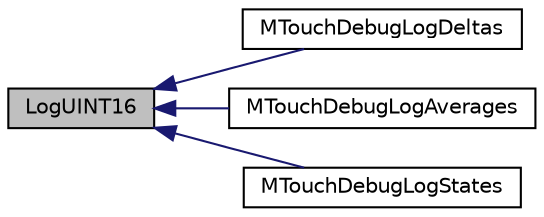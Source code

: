 digraph "LogUINT16"
{
  edge [fontname="Helvetica",fontsize="10",labelfontname="Helvetica",labelfontsize="10"];
  node [fontname="Helvetica",fontsize="10",shape=record];
  rankdir="LR";
  Node1 [label="LogUINT16",height=0.2,width=0.4,color="black", fillcolor="grey75", style="filled", fontcolor="black"];
  Node1 -> Node2 [dir="back",color="midnightblue",fontsize="10",style="solid",fontname="Helvetica"];
  Node2 [label="MTouchDebugLogDeltas",height=0.2,width=0.4,color="black", fillcolor="white", style="filled",URL="$m_touch_debug_8c.html#a204887d43f998082e34cd0b146cc107f"];
  Node1 -> Node3 [dir="back",color="midnightblue",fontsize="10",style="solid",fontname="Helvetica"];
  Node3 [label="MTouchDebugLogAverages",height=0.2,width=0.4,color="black", fillcolor="white", style="filled",URL="$m_touch_debug_8c.html#ad7170f36f83e419548f722772a61fee6"];
  Node1 -> Node4 [dir="back",color="midnightblue",fontsize="10",style="solid",fontname="Helvetica"];
  Node4 [label="MTouchDebugLogStates",height=0.2,width=0.4,color="black", fillcolor="white", style="filled",URL="$m_touch_debug_8c.html#a05b8333dce9dc9dcfeca6a1e161df1c1"];
}
